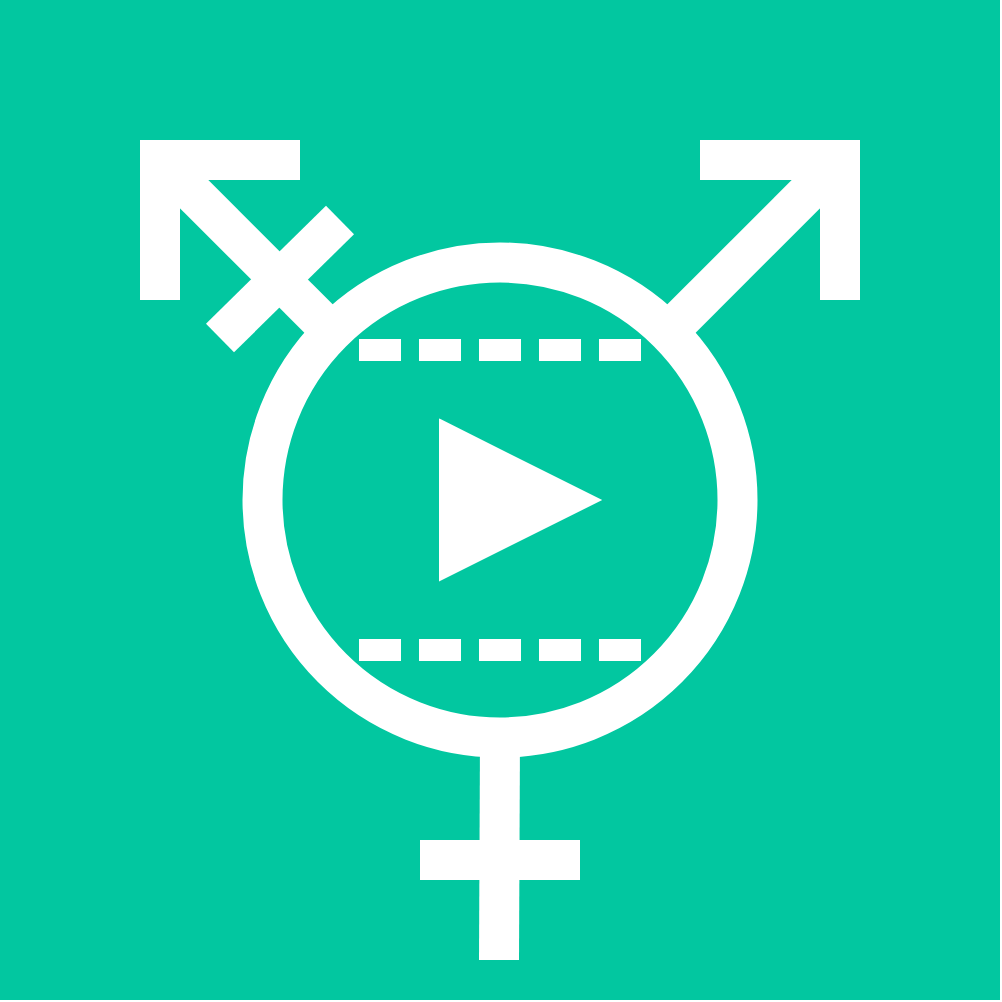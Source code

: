 <mxfile version="14.4.2" type="device" pages="2"><diagram id="7tH2BarAvPd73FAgbJCx" name="Page-1"><mxGraphModel dx="1102" dy="816" grid="1" gridSize="10" guides="1" tooltips="1" connect="1" arrows="1" fold="1" page="1" pageScale="1" pageWidth="850" pageHeight="1100" math="0" shadow="0"><root><mxCell id="0"/><mxCell id="1" parent="0"/><mxCell id="x5Yq1Eq0Jta2qUKGeIqZ-1" value="" style="rounded=0;whiteSpace=wrap;html=1;strokeColor=none;fillColor=#02C7A0;" vertex="1" parent="1"><mxGeometry x="450" y="60" width="500" height="500" as="geometry"/></mxCell><mxCell id="oOg293dbmv3rNQiCC86N-1" value="" style="triangle;whiteSpace=wrap;html=1;strokeColor=#FFFFFF;" vertex="1" parent="1"><mxGeometry x="670" y="270" width="80" height="80" as="geometry"/></mxCell><mxCell id="oOg293dbmv3rNQiCC86N-5" value="" style="rounded=0;whiteSpace=wrap;html=1;fillColor=#FFFFFF;strokeColor=#FFFFFF;" vertex="1" parent="1"><mxGeometry x="690" y="230" width="20" height="10" as="geometry"/></mxCell><mxCell id="oOg293dbmv3rNQiCC86N-6" value="" style="rounded=0;whiteSpace=wrap;html=1;fillColor=#FFFFFF;strokeColor=#FFFFFF;" vertex="1" parent="1"><mxGeometry x="630" y="230" width="20" height="10" as="geometry"/></mxCell><mxCell id="oOg293dbmv3rNQiCC86N-7" value="" style="rounded=0;whiteSpace=wrap;html=1;fillColor=#FFFFFF;strokeColor=#FFFFFF;" vertex="1" parent="1"><mxGeometry x="750" y="230" width="20" height="10" as="geometry"/></mxCell><mxCell id="oOg293dbmv3rNQiCC86N-8" value="" style="rounded=0;whiteSpace=wrap;html=1;fillColor=#FFFFFF;strokeColor=#FFFFFF;" vertex="1" parent="1"><mxGeometry x="720" y="230" width="20" height="10" as="geometry"/></mxCell><mxCell id="oOg293dbmv3rNQiCC86N-10" value="" style="rounded=0;whiteSpace=wrap;html=1;fillColor=#FFFFFF;strokeColor=#FFFFFF;" vertex="1" parent="1"><mxGeometry x="660" y="230" width="20" height="10" as="geometry"/></mxCell><mxCell id="oOg293dbmv3rNQiCC86N-11" value="" style="rounded=0;whiteSpace=wrap;html=1;fillColor=#FFFFFF;strokeColor=#FFFFFF;" vertex="1" parent="1"><mxGeometry x="690" y="380" width="20" height="10" as="geometry"/></mxCell><mxCell id="oOg293dbmv3rNQiCC86N-12" value="" style="rounded=0;whiteSpace=wrap;html=1;fillColor=#FFFFFF;strokeColor=#FFFFFF;" vertex="1" parent="1"><mxGeometry x="630" y="380" width="20" height="10" as="geometry"/></mxCell><mxCell id="oOg293dbmv3rNQiCC86N-13" value="" style="rounded=0;whiteSpace=wrap;html=1;fillColor=#FFFFFF;strokeColor=#FFFFFF;" vertex="1" parent="1"><mxGeometry x="750" y="380" width="20" height="10" as="geometry"/></mxCell><mxCell id="oOg293dbmv3rNQiCC86N-14" value="" style="rounded=0;whiteSpace=wrap;html=1;fillColor=#FFFFFF;strokeColor=#FFFFFF;" vertex="1" parent="1"><mxGeometry x="720" y="380" width="20" height="10" as="geometry"/></mxCell><mxCell id="oOg293dbmv3rNQiCC86N-15" value="" style="rounded=0;whiteSpace=wrap;html=1;fillColor=#FFFFFF;strokeColor=#FFFFFF;" vertex="1" parent="1"><mxGeometry x="660" y="380" width="20" height="10" as="geometry"/></mxCell><mxCell id="x5Yq1Eq0Jta2qUKGeIqZ-4" value="" style="endArrow=none;html=1;startSize=0;endSize=0;strokeWidth=20;strokeColor=#FFFFFF;" edge="1" parent="1"><mxGeometry width="50" height="50" relative="1" as="geometry"><mxPoint x="610" y="220" as="sourcePoint"/><mxPoint x="530" y="140" as="targetPoint"/></mxGeometry></mxCell><mxCell id="x5Yq1Eq0Jta2qUKGeIqZ-5" value="" style="endArrow=none;html=1;startSize=0;endSize=0;strokeWidth=20;strokeColor=#FFFFFF;" edge="1" parent="1"><mxGeometry width="50" height="50" relative="1" as="geometry"><mxPoint x="790" y="220" as="sourcePoint"/><mxPoint x="870" y="140" as="targetPoint"/></mxGeometry></mxCell><mxCell id="x5Yq1Eq0Jta2qUKGeIqZ-8" value="" style="endArrow=none;html=1;startSize=0;endSize=0;strokeWidth=20;strokeColor=#FFFFFF;" edge="1" parent="1"><mxGeometry width="50" height="50" relative="1" as="geometry"><mxPoint x="660" y="490" as="sourcePoint"/><mxPoint x="740" y="490" as="targetPoint"/></mxGeometry></mxCell><mxCell id="x5Yq1Eq0Jta2qUKGeIqZ-9" value="" style="endArrow=none;html=1;startSize=0;endSize=0;strokeWidth=20;fillColor=#fff2cc;strokeColor=#FFFFFF;" edge="1" parent="1"><mxGeometry width="50" height="50" relative="1" as="geometry"><mxPoint x="520" y="140" as="sourcePoint"/><mxPoint x="600" y="140" as="targetPoint"/></mxGeometry></mxCell><mxCell id="x5Yq1Eq0Jta2qUKGeIqZ-10" value="" style="endArrow=none;html=1;startSize=0;endSize=0;strokeWidth=20;fillColor=#fff2cc;strokeColor=#FFFFFF;" edge="1" parent="1"><mxGeometry width="50" height="50" relative="1" as="geometry"><mxPoint x="800" y="140" as="sourcePoint"/><mxPoint x="880" y="140" as="targetPoint"/></mxGeometry></mxCell><mxCell id="x5Yq1Eq0Jta2qUKGeIqZ-11" value="" style="endArrow=none;html=1;startSize=0;endSize=0;strokeWidth=20;fillColor=#fff2cc;strokeColor=#FFFFFF;" edge="1" parent="1"><mxGeometry width="50" height="50" relative="1" as="geometry"><mxPoint x="870" y="210" as="sourcePoint"/><mxPoint x="870" y="130" as="targetPoint"/></mxGeometry></mxCell><mxCell id="x5Yq1Eq0Jta2qUKGeIqZ-12" value="" style="endArrow=none;html=1;startSize=0;endSize=0;strokeWidth=20;fillColor=#fff2cc;strokeColor=#FFFFFF;" edge="1" parent="1"><mxGeometry width="50" height="50" relative="1" as="geometry"><mxPoint x="530" y="210" as="sourcePoint"/><mxPoint x="530" y="130" as="targetPoint"/></mxGeometry></mxCell><mxCell id="x5Yq1Eq0Jta2qUKGeIqZ-13" value="" style="endArrow=none;html=1;startSize=0;endSize=0;strokeWidth=20;strokeColor=#FFFFFF;entryX=0.5;entryY=1;entryDx=0;entryDy=0;" edge="1" parent="1" target="x5Yq1Eq0Jta2qUKGeIqZ-15"><mxGeometry width="50" height="50" relative="1" as="geometry"><mxPoint x="699.5" y="540" as="sourcePoint"/><mxPoint x="699.96" y="440" as="targetPoint"/></mxGeometry></mxCell><mxCell id="x5Yq1Eq0Jta2qUKGeIqZ-14" value="" style="endArrow=none;html=1;startSize=0;endSize=0;strokeWidth=20;strokeColor=#FFFFFF;" edge="1" parent="1"><mxGeometry width="50" height="50" relative="1" as="geometry"><mxPoint x="560" y="229" as="sourcePoint"/><mxPoint x="620" y="170" as="targetPoint"/></mxGeometry></mxCell><mxCell id="x5Yq1Eq0Jta2qUKGeIqZ-15" value="" style="ellipse;whiteSpace=wrap;html=1;aspect=fixed;strokeColor=#FFFFFF;strokeWidth=20;fillColor=none;" vertex="1" parent="1"><mxGeometry x="581.25" y="191.25" width="237.5" height="237.5" as="geometry"/></mxCell></root></mxGraphModel></diagram><diagram id="z60NPNxfMjBsDA3sfq3g" name="Page-2"><mxGraphModel dx="1102" dy="816" grid="1" gridSize="10" guides="1" tooltips="1" connect="1" arrows="1" fold="1" page="1" pageScale="1" pageWidth="850" pageHeight="1100" math="0" shadow="0"><root><mxCell id="hOBgjXLn2RZ4haNY-lpb-0"/><mxCell id="hOBgjXLn2RZ4haNY-lpb-1" parent="hOBgjXLn2RZ4haNY-lpb-0"/></root></mxGraphModel></diagram></mxfile>